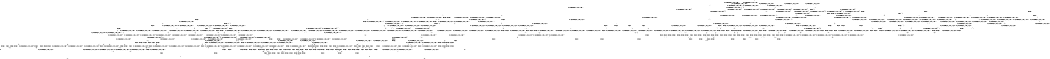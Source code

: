 digraph BCG {
size = "7, 10.5";
center = TRUE;
node [shape = circle];
0 [peripheries = 2];
0 -> 1 [label = "EX !0 !ATOMIC_EXCH_BRANCH (1, +1, TRUE, +1, 1, FALSE) !{}"];
0 -> 2 [label = "EX !2 !ATOMIC_EXCH_BRANCH (1, +0, TRUE, +0, 1, TRUE) !{}"];
0 -> 3 [label = "EX !1 !ATOMIC_EXCH_BRANCH (1, +1, TRUE, +0, 3, TRUE) !{}"];
0 -> 4 [label = "EX !0 !ATOMIC_EXCH_BRANCH (1, +1, TRUE, +1, 1, FALSE) !{}"];
0 -> 5 [label = "EX !2 !ATOMIC_EXCH_BRANCH (1, +0, TRUE, +0, 1, TRUE) !{}"];
0 -> 6 [label = "EX !1 !ATOMIC_EXCH_BRANCH (1, +1, TRUE, +0, 3, TRUE) !{}"];
1 -> 7 [label = "EX !2 !ATOMIC_EXCH_BRANCH (1, +0, TRUE, +0, 1, FALSE) !{}"];
2 -> 8 [label = "EX !0 !ATOMIC_EXCH_BRANCH (1, +1, TRUE, +1, 1, FALSE) !{}"];
3 -> 9 [label = "EX !0 !ATOMIC_EXCH_BRANCH (1, +1, TRUE, +1, 1, TRUE) !{}"];
4 -> 7 [label = "EX !2 !ATOMIC_EXCH_BRANCH (1, +0, TRUE, +0, 1, FALSE) !{}"];
4 -> 10 [label = "EX !1 !ATOMIC_EXCH_BRANCH (1, +1, TRUE, +0, 3, FALSE) !{}"];
4 -> 11 [label = "TERMINATE !0"];
4 -> 12 [label = "EX !2 !ATOMIC_EXCH_BRANCH (1, +0, TRUE, +0, 1, FALSE) !{}"];
4 -> 13 [label = "EX !1 !ATOMIC_EXCH_BRANCH (1, +1, TRUE, +0, 3, FALSE) !{}"];
4 -> 14 [label = "TERMINATE !0"];
5 -> 2 [label = "EX !2 !ATOMIC_EXCH_BRANCH (1, +0, TRUE, +0, 1, TRUE) !{}"];
5 -> 8 [label = "EX !0 !ATOMIC_EXCH_BRANCH (1, +1, TRUE, +1, 1, FALSE) !{}"];
5 -> 15 [label = "EX !1 !ATOMIC_EXCH_BRANCH (1, +1, TRUE, +0, 3, TRUE) !{}"];
5 -> 5 [label = "EX !2 !ATOMIC_EXCH_BRANCH (1, +0, TRUE, +0, 1, TRUE) !{}"];
5 -> 16 [label = "EX !0 !ATOMIC_EXCH_BRANCH (1, +1, TRUE, +1, 1, FALSE) !{}"];
5 -> 17 [label = "EX !1 !ATOMIC_EXCH_BRANCH (1, +1, TRUE, +0, 3, TRUE) !{}"];
6 -> 9 [label = "EX !0 !ATOMIC_EXCH_BRANCH (1, +1, TRUE, +1, 1, TRUE) !{}"];
6 -> 18 [label = "EX !2 !ATOMIC_EXCH_BRANCH (1, +0, TRUE, +0, 1, FALSE) !{}"];
6 -> 19 [label = "TERMINATE !1"];
6 -> 20 [label = "EX !0 !ATOMIC_EXCH_BRANCH (1, +1, TRUE, +1, 1, TRUE) !{}"];
6 -> 21 [label = "EX !2 !ATOMIC_EXCH_BRANCH (1, +0, TRUE, +0, 1, FALSE) !{}"];
6 -> 22 [label = "TERMINATE !1"];
7 -> 23 [label = "EX !1 !ATOMIC_EXCH_BRANCH (1, +1, TRUE, +0, 3, TRUE) !{}"];
8 -> 7 [label = "EX !2 !ATOMIC_EXCH_BRANCH (1, +0, TRUE, +0, 1, FALSE) !{}"];
9 -> 24 [label = "EX !2 !ATOMIC_EXCH_BRANCH (1, +0, TRUE, +0, 1, FALSE) !{}"];
10 -> 25 [label = "EX !1 !ATOMIC_EXCH_BRANCH (1, +0, TRUE, +1, 1, TRUE) !{}"];
11 -> 26 [label = "EX !2 !ATOMIC_EXCH_BRANCH (1, +0, TRUE, +0, 1, FALSE) !{}"];
12 -> 23 [label = "EX !1 !ATOMIC_EXCH_BRANCH (1, +1, TRUE, +0, 3, TRUE) !{}"];
12 -> 27 [label = "TERMINATE !0"];
12 -> 28 [label = "TERMINATE !2"];
12 -> 29 [label = "EX !1 !ATOMIC_EXCH_BRANCH (1, +1, TRUE, +0, 3, TRUE) !{}"];
12 -> 30 [label = "TERMINATE !0"];
12 -> 31 [label = "TERMINATE !2"];
13 -> 25 [label = "EX !1 !ATOMIC_EXCH_BRANCH (1, +0, TRUE, +1, 1, TRUE) !{}"];
13 -> 32 [label = "EX !2 !ATOMIC_EXCH_BRANCH (1, +0, TRUE, +0, 1, FALSE) !{}"];
13 -> 33 [label = "TERMINATE !0"];
13 -> 34 [label = "EX !1 !ATOMIC_EXCH_BRANCH (1, +0, TRUE, +1, 1, TRUE) !{}"];
13 -> 35 [label = "EX !2 !ATOMIC_EXCH_BRANCH (1, +0, TRUE, +0, 1, FALSE) !{}"];
13 -> 36 [label = "TERMINATE !0"];
14 -> 26 [label = "EX !2 !ATOMIC_EXCH_BRANCH (1, +0, TRUE, +0, 1, FALSE) !{}"];
14 -> 37 [label = "EX !1 !ATOMIC_EXCH_BRANCH (1, +1, TRUE, +0, 3, FALSE) !{}"];
14 -> 38 [label = "EX !2 !ATOMIC_EXCH_BRANCH (1, +0, TRUE, +0, 1, FALSE) !{}"];
14 -> 39 [label = "EX !1 !ATOMIC_EXCH_BRANCH (1, +1, TRUE, +0, 3, FALSE) !{}"];
15 -> 18 [label = "EX !2 !ATOMIC_EXCH_BRANCH (1, +0, TRUE, +0, 1, FALSE) !{}"];
16 -> 7 [label = "EX !2 !ATOMIC_EXCH_BRANCH (1, +0, TRUE, +0, 1, FALSE) !{}"];
16 -> 40 [label = "EX !1 !ATOMIC_EXCH_BRANCH (1, +1, TRUE, +0, 3, FALSE) !{}"];
16 -> 41 [label = "TERMINATE !0"];
16 -> 12 [label = "EX !2 !ATOMIC_EXCH_BRANCH (1, +0, TRUE, +0, 1, FALSE) !{}"];
16 -> 42 [label = "EX !1 !ATOMIC_EXCH_BRANCH (1, +1, TRUE, +0, 3, FALSE) !{}"];
16 -> 43 [label = "TERMINATE !0"];
17 -> 18 [label = "EX !2 !ATOMIC_EXCH_BRANCH (1, +0, TRUE, +0, 1, FALSE) !{}"];
17 -> 44 [label = "EX !0 !ATOMIC_EXCH_BRANCH (1, +1, TRUE, +1, 1, TRUE) !{}"];
17 -> 45 [label = "TERMINATE !1"];
17 -> 21 [label = "EX !2 !ATOMIC_EXCH_BRANCH (1, +0, TRUE, +0, 1, FALSE) !{}"];
17 -> 46 [label = "EX !0 !ATOMIC_EXCH_BRANCH (1, +1, TRUE, +1, 1, TRUE) !{}"];
17 -> 47 [label = "TERMINATE !1"];
18 -> 23 [label = "EX !0 !ATOMIC_EXCH_BRANCH (1, +1, TRUE, +1, 1, FALSE) !{}"];
19 -> 48 [label = "EX !0 !ATOMIC_EXCH_BRANCH (1, +1, TRUE, +1, 1, TRUE) !{}"];
20 -> 9 [label = "EX !0 !ATOMIC_EXCH_BRANCH (1, +1, TRUE, +1, 1, TRUE) !{}"];
20 -> 24 [label = "EX !2 !ATOMIC_EXCH_BRANCH (1, +0, TRUE, +0, 1, FALSE) !{}"];
20 -> 49 [label = "TERMINATE !1"];
20 -> 20 [label = "EX !0 !ATOMIC_EXCH_BRANCH (1, +1, TRUE, +1, 1, TRUE) !{}"];
20 -> 50 [label = "EX !2 !ATOMIC_EXCH_BRANCH (1, +0, TRUE, +0, 1, FALSE) !{}"];
20 -> 51 [label = "TERMINATE !1"];
21 -> 23 [label = "EX !0 !ATOMIC_EXCH_BRANCH (1, +1, TRUE, +1, 1, FALSE) !{}"];
21 -> 52 [label = "TERMINATE !2"];
21 -> 53 [label = "TERMINATE !1"];
21 -> 29 [label = "EX !0 !ATOMIC_EXCH_BRANCH (1, +1, TRUE, +1, 1, FALSE) !{}"];
21 -> 54 [label = "TERMINATE !2"];
21 -> 55 [label = "TERMINATE !1"];
22 -> 48 [label = "EX !0 !ATOMIC_EXCH_BRANCH (1, +1, TRUE, +1, 1, TRUE) !{}"];
22 -> 56 [label = "EX !2 !ATOMIC_EXCH_BRANCH (1, +0, TRUE, +0, 1, FALSE) !{}"];
22 -> 57 [label = "EX !0 !ATOMIC_EXCH_BRANCH (1, +1, TRUE, +1, 1, TRUE) !{}"];
22 -> 58 [label = "EX !2 !ATOMIC_EXCH_BRANCH (1, +0, TRUE, +0, 1, FALSE) !{}"];
23 -> 59 [label = "TERMINATE !0"];
24 -> 23 [label = "EX !0 !ATOMIC_EXCH_BRANCH (1, +1, TRUE, +1, 1, FALSE) !{}"];
25 -> 60 [label = "EX !1 !ATOMIC_EXCH_BRANCH (1, +1, TRUE, +0, 3, TRUE) !{}"];
26 -> 61 [label = "EX !1 !ATOMIC_EXCH_BRANCH (1, +1, TRUE, +0, 3, TRUE) !{}"];
27 -> 61 [label = "EX !1 !ATOMIC_EXCH_BRANCH (1, +1, TRUE, +0, 3, TRUE) !{}"];
28 -> 62 [label = "EX !1 !ATOMIC_EXCH_BRANCH (1, +1, TRUE, +0, 3, TRUE) !{}"];
29 -> 59 [label = "TERMINATE !0"];
29 -> 63 [label = "TERMINATE !2"];
29 -> 64 [label = "TERMINATE !1"];
29 -> 65 [label = "TERMINATE !0"];
29 -> 66 [label = "TERMINATE !2"];
29 -> 67 [label = "TERMINATE !1"];
30 -> 61 [label = "EX !1 !ATOMIC_EXCH_BRANCH (1, +1, TRUE, +0, 3, TRUE) !{}"];
30 -> 68 [label = "TERMINATE !2"];
30 -> 69 [label = "EX !1 !ATOMIC_EXCH_BRANCH (1, +1, TRUE, +0, 3, TRUE) !{}"];
30 -> 70 [label = "TERMINATE !2"];
31 -> 62 [label = "EX !1 !ATOMIC_EXCH_BRANCH (1, +1, TRUE, +0, 3, TRUE) !{}"];
31 -> 68 [label = "TERMINATE !0"];
31 -> 71 [label = "EX !1 !ATOMIC_EXCH_BRANCH (1, +1, TRUE, +0, 3, TRUE) !{}"];
31 -> 70 [label = "TERMINATE !0"];
32 -> 72 [label = "EX !1 !ATOMIC_EXCH_BRANCH (1, +0, TRUE, +1, 1, FALSE) !{}"];
33 -> 73 [label = "EX !2 !ATOMIC_EXCH_BRANCH (1, +0, TRUE, +0, 1, FALSE) !{}"];
34 -> 60 [label = "EX !1 !ATOMIC_EXCH_BRANCH (1, +1, TRUE, +0, 3, TRUE) !{}"];
34 -> 74 [label = "EX !2 !ATOMIC_EXCH_BRANCH (1, +0, TRUE, +0, 1, TRUE) !{}"];
34 -> 75 [label = "TERMINATE !0"];
34 -> 76 [label = "EX !1 !ATOMIC_EXCH_BRANCH (1, +1, TRUE, +0, 3, TRUE) !{}"];
34 -> 77 [label = "EX !2 !ATOMIC_EXCH_BRANCH (1, +0, TRUE, +0, 1, TRUE) !{}"];
34 -> 78 [label = "TERMINATE !0"];
35 -> 72 [label = "EX !1 !ATOMIC_EXCH_BRANCH (1, +0, TRUE, +1, 1, FALSE) !{}"];
35 -> 79 [label = "TERMINATE !0"];
35 -> 80 [label = "TERMINATE !2"];
35 -> 81 [label = "EX !1 !ATOMIC_EXCH_BRANCH (1, +0, TRUE, +1, 1, FALSE) !{}"];
35 -> 82 [label = "TERMINATE !0"];
35 -> 83 [label = "TERMINATE !2"];
36 -> 73 [label = "EX !2 !ATOMIC_EXCH_BRANCH (1, +0, TRUE, +0, 1, FALSE) !{}"];
36 -> 84 [label = "EX !1 !ATOMIC_EXCH_BRANCH (1, +0, TRUE, +1, 1, TRUE) !{}"];
36 -> 85 [label = "EX !2 !ATOMIC_EXCH_BRANCH (1, +0, TRUE, +0, 1, FALSE) !{}"];
36 -> 86 [label = "EX !1 !ATOMIC_EXCH_BRANCH (1, +0, TRUE, +1, 1, TRUE) !{}"];
37 -> 84 [label = "EX !1 !ATOMIC_EXCH_BRANCH (1, +0, TRUE, +1, 1, TRUE) !{}"];
38 -> 61 [label = "EX !1 !ATOMIC_EXCH_BRANCH (1, +1, TRUE, +0, 3, TRUE) !{}"];
38 -> 68 [label = "TERMINATE !2"];
38 -> 69 [label = "EX !1 !ATOMIC_EXCH_BRANCH (1, +1, TRUE, +0, 3, TRUE) !{}"];
38 -> 70 [label = "TERMINATE !2"];
39 -> 84 [label = "EX !1 !ATOMIC_EXCH_BRANCH (1, +0, TRUE, +1, 1, TRUE) !{}"];
39 -> 73 [label = "EX !2 !ATOMIC_EXCH_BRANCH (1, +0, TRUE, +0, 1, FALSE) !{}"];
39 -> 86 [label = "EX !1 !ATOMIC_EXCH_BRANCH (1, +0, TRUE, +1, 1, TRUE) !{}"];
39 -> 85 [label = "EX !2 !ATOMIC_EXCH_BRANCH (1, +0, TRUE, +0, 1, FALSE) !{}"];
40 -> 87 [label = "EX !1 !ATOMIC_EXCH_BRANCH (1, +0, TRUE, +1, 1, TRUE) !{}"];
41 -> 88 [label = "EX !1 !ATOMIC_EXCH_BRANCH (1, +1, TRUE, +0, 3, FALSE) !{}"];
42 -> 87 [label = "EX !1 !ATOMIC_EXCH_BRANCH (1, +0, TRUE, +1, 1, TRUE) !{}"];
42 -> 32 [label = "EX !2 !ATOMIC_EXCH_BRANCH (1, +0, TRUE, +0, 1, FALSE) !{}"];
42 -> 89 [label = "TERMINATE !0"];
42 -> 90 [label = "EX !1 !ATOMIC_EXCH_BRANCH (1, +0, TRUE, +1, 1, TRUE) !{}"];
42 -> 35 [label = "EX !2 !ATOMIC_EXCH_BRANCH (1, +0, TRUE, +0, 1, FALSE) !{}"];
42 -> 91 [label = "TERMINATE !0"];
43 -> 88 [label = "EX !1 !ATOMIC_EXCH_BRANCH (1, +1, TRUE, +0, 3, FALSE) !{}"];
43 -> 26 [label = "EX !2 !ATOMIC_EXCH_BRANCH (1, +0, TRUE, +0, 1, FALSE) !{}"];
43 -> 92 [label = "EX !1 !ATOMIC_EXCH_BRANCH (1, +1, TRUE, +0, 3, FALSE) !{}"];
43 -> 38 [label = "EX !2 !ATOMIC_EXCH_BRANCH (1, +0, TRUE, +0, 1, FALSE) !{}"];
44 -> 24 [label = "EX !2 !ATOMIC_EXCH_BRANCH (1, +0, TRUE, +0, 1, FALSE) !{}"];
45 -> 93 [label = "EX !0 !ATOMIC_EXCH_BRANCH (1, +1, TRUE, +1, 1, TRUE) !{}"];
46 -> 44 [label = "EX !0 !ATOMIC_EXCH_BRANCH (1, +1, TRUE, +1, 1, TRUE) !{}"];
46 -> 24 [label = "EX !2 !ATOMIC_EXCH_BRANCH (1, +0, TRUE, +0, 1, FALSE) !{}"];
46 -> 94 [label = "TERMINATE !1"];
46 -> 46 [label = "EX !0 !ATOMIC_EXCH_BRANCH (1, +1, TRUE, +1, 1, TRUE) !{}"];
46 -> 50 [label = "EX !2 !ATOMIC_EXCH_BRANCH (1, +0, TRUE, +0, 1, FALSE) !{}"];
46 -> 95 [label = "TERMINATE !1"];
47 -> 93 [label = "EX !0 !ATOMIC_EXCH_BRANCH (1, +1, TRUE, +1, 1, TRUE) !{}"];
47 -> 56 [label = "EX !2 !ATOMIC_EXCH_BRANCH (1, +0, TRUE, +0, 1, FALSE) !{}"];
47 -> 96 [label = "EX !0 !ATOMIC_EXCH_BRANCH (1, +1, TRUE, +1, 1, TRUE) !{}"];
47 -> 58 [label = "EX !2 !ATOMIC_EXCH_BRANCH (1, +0, TRUE, +0, 1, FALSE) !{}"];
48 -> 97 [label = "EX !2 !ATOMIC_EXCH_BRANCH (1, +0, TRUE, +0, 1, FALSE) !{}"];
49 -> 97 [label = "EX !2 !ATOMIC_EXCH_BRANCH (1, +0, TRUE, +0, 1, FALSE) !{}"];
50 -> 23 [label = "EX !0 !ATOMIC_EXCH_BRANCH (1, +1, TRUE, +1, 1, FALSE) !{}"];
50 -> 98 [label = "TERMINATE !2"];
50 -> 99 [label = "TERMINATE !1"];
50 -> 29 [label = "EX !0 !ATOMIC_EXCH_BRANCH (1, +1, TRUE, +1, 1, FALSE) !{}"];
50 -> 100 [label = "TERMINATE !2"];
50 -> 101 [label = "TERMINATE !1"];
51 -> 97 [label = "EX !2 !ATOMIC_EXCH_BRANCH (1, +0, TRUE, +0, 1, FALSE) !{}"];
51 -> 48 [label = "EX !0 !ATOMIC_EXCH_BRANCH (1, +1, TRUE, +1, 1, TRUE) !{}"];
51 -> 102 [label = "EX !2 !ATOMIC_EXCH_BRANCH (1, +0, TRUE, +0, 1, FALSE) !{}"];
51 -> 57 [label = "EX !0 !ATOMIC_EXCH_BRANCH (1, +1, TRUE, +1, 1, TRUE) !{}"];
52 -> 62 [label = "EX !0 !ATOMIC_EXCH_BRANCH (1, +1, TRUE, +1, 1, FALSE) !{}"];
53 -> 103 [label = "EX !0 !ATOMIC_EXCH_BRANCH (1, +1, TRUE, +1, 1, FALSE) !{}"];
54 -> 62 [label = "EX !0 !ATOMIC_EXCH_BRANCH (1, +1, TRUE, +1, 1, FALSE) !{}"];
54 -> 104 [label = "TERMINATE !1"];
54 -> 71 [label = "EX !0 !ATOMIC_EXCH_BRANCH (1, +1, TRUE, +1, 1, FALSE) !{}"];
54 -> 105 [label = "TERMINATE !1"];
55 -> 103 [label = "EX !0 !ATOMIC_EXCH_BRANCH (1, +1, TRUE, +1, 1, FALSE) !{}"];
55 -> 104 [label = "TERMINATE !2"];
55 -> 106 [label = "EX !0 !ATOMIC_EXCH_BRANCH (1, +1, TRUE, +1, 1, FALSE) !{}"];
55 -> 105 [label = "TERMINATE !2"];
56 -> 103 [label = "EX !0 !ATOMIC_EXCH_BRANCH (1, +1, TRUE, +1, 1, FALSE) !{}"];
57 -> 48 [label = "EX !0 !ATOMIC_EXCH_BRANCH (1, +1, TRUE, +1, 1, TRUE) !{}"];
57 -> 97 [label = "EX !2 !ATOMIC_EXCH_BRANCH (1, +0, TRUE, +0, 1, FALSE) !{}"];
57 -> 57 [label = "EX !0 !ATOMIC_EXCH_BRANCH (1, +1, TRUE, +1, 1, TRUE) !{}"];
57 -> 102 [label = "EX !2 !ATOMIC_EXCH_BRANCH (1, +0, TRUE, +0, 1, FALSE) !{}"];
58 -> 103 [label = "EX !0 !ATOMIC_EXCH_BRANCH (1, +1, TRUE, +1, 1, FALSE) !{}"];
58 -> 104 [label = "TERMINATE !2"];
58 -> 106 [label = "EX !0 !ATOMIC_EXCH_BRANCH (1, +1, TRUE, +1, 1, FALSE) !{}"];
58 -> 105 [label = "TERMINATE !2"];
59 -> 107 [label = "TERMINATE !2"];
60 -> 108 [label = "EX !2 !ATOMIC_EXCH_BRANCH (1, +0, TRUE, +0, 1, FALSE) !{}"];
61 -> 107 [label = "TERMINATE !2"];
62 -> 107 [label = "TERMINATE !0"];
63 -> 107 [label = "TERMINATE !0"];
64 -> 109 [label = "TERMINATE !0"];
65 -> 107 [label = "TERMINATE !2"];
65 -> 109 [label = "TERMINATE !1"];
65 -> 110 [label = "TERMINATE !2"];
65 -> 111 [label = "TERMINATE !1"];
66 -> 107 [label = "TERMINATE !0"];
66 -> 112 [label = "TERMINATE !1"];
66 -> 110 [label = "TERMINATE !0"];
66 -> 113 [label = "TERMINATE !1"];
67 -> 109 [label = "TERMINATE !0"];
67 -> 112 [label = "TERMINATE !2"];
67 -> 111 [label = "TERMINATE !0"];
67 -> 113 [label = "TERMINATE !2"];
68 -> 114 [label = "EX !1 !ATOMIC_EXCH_BRANCH (1, +1, TRUE, +0, 3, TRUE) !{}"];
69 -> 107 [label = "TERMINATE !2"];
69 -> 109 [label = "TERMINATE !1"];
69 -> 110 [label = "TERMINATE !2"];
69 -> 111 [label = "TERMINATE !1"];
70 -> 114 [label = "EX !1 !ATOMIC_EXCH_BRANCH (1, +1, TRUE, +0, 3, TRUE) !{}"];
70 -> 115 [label = "EX !1 !ATOMIC_EXCH_BRANCH (1, +1, TRUE, +0, 3, TRUE) !{}"];
71 -> 107 [label = "TERMINATE !0"];
71 -> 112 [label = "TERMINATE !1"];
71 -> 110 [label = "TERMINATE !0"];
71 -> 113 [label = "TERMINATE !1"];
72 -> 116 [label = "TERMINATE !0"];
73 -> 117 [label = "EX !1 !ATOMIC_EXCH_BRANCH (1, +0, TRUE, +1, 1, FALSE) !{}"];
74 -> 118 [label = "EX !1 !ATOMIC_EXCH_BRANCH (1, +1, TRUE, +0, 3, TRUE) !{}"];
75 -> 119 [label = "EX !2 !ATOMIC_EXCH_BRANCH (1, +0, TRUE, +0, 1, TRUE) !{}"];
76 -> 108 [label = "EX !2 !ATOMIC_EXCH_BRANCH (1, +0, TRUE, +0, 1, FALSE) !{}"];
76 -> 120 [label = "TERMINATE !0"];
76 -> 121 [label = "TERMINATE !1"];
76 -> 122 [label = "EX !2 !ATOMIC_EXCH_BRANCH (1, +0, TRUE, +0, 1, FALSE) !{}"];
76 -> 123 [label = "TERMINATE !0"];
76 -> 124 [label = "TERMINATE !1"];
77 -> 118 [label = "EX !1 !ATOMIC_EXCH_BRANCH (1, +1, TRUE, +0, 3, TRUE) !{}"];
77 -> 74 [label = "EX !2 !ATOMIC_EXCH_BRANCH (1, +0, TRUE, +0, 1, TRUE) !{}"];
77 -> 125 [label = "TERMINATE !0"];
77 -> 126 [label = "EX !1 !ATOMIC_EXCH_BRANCH (1, +1, TRUE, +0, 3, TRUE) !{}"];
77 -> 77 [label = "EX !2 !ATOMIC_EXCH_BRANCH (1, +0, TRUE, +0, 1, TRUE) !{}"];
77 -> 127 [label = "TERMINATE !0"];
78 -> 119 [label = "EX !2 !ATOMIC_EXCH_BRANCH (1, +0, TRUE, +0, 1, TRUE) !{}"];
78 -> 128 [label = "EX !1 !ATOMIC_EXCH_BRANCH (1, +1, TRUE, +0, 3, TRUE) !{}"];
78 -> 129 [label = "EX !2 !ATOMIC_EXCH_BRANCH (1, +0, TRUE, +0, 1, TRUE) !{}"];
78 -> 130 [label = "EX !1 !ATOMIC_EXCH_BRANCH (1, +1, TRUE, +0, 3, TRUE) !{}"];
79 -> 131 [label = "TERMINATE !2"];
80 -> 131 [label = "TERMINATE !0"];
81 -> 116 [label = "TERMINATE !0"];
81 -> 132 [label = "TERMINATE !2"];
81 -> 133 [label = "TERMINATE !1"];
81 -> 134 [label = "TERMINATE !0"];
81 -> 135 [label = "TERMINATE !2"];
81 -> 136 [label = "TERMINATE !1"];
82 -> 131 [label = "TERMINATE !2"];
82 -> 117 [label = "EX !1 !ATOMIC_EXCH_BRANCH (1, +0, TRUE, +1, 1, FALSE) !{}"];
82 -> 137 [label = "TERMINATE !2"];
82 -> 138 [label = "EX !1 !ATOMIC_EXCH_BRANCH (1, +0, TRUE, +1, 1, FALSE) !{}"];
83 -> 131 [label = "TERMINATE !0"];
83 -> 139 [label = "EX !1 !ATOMIC_EXCH_BRANCH (1, +0, TRUE, +1, 1, FALSE) !{}"];
83 -> 137 [label = "TERMINATE !0"];
83 -> 140 [label = "EX !1 !ATOMIC_EXCH_BRANCH (1, +0, TRUE, +1, 1, FALSE) !{}"];
84 -> 128 [label = "EX !1 !ATOMIC_EXCH_BRANCH (1, +1, TRUE, +0, 3, TRUE) !{}"];
85 -> 117 [label = "EX !1 !ATOMIC_EXCH_BRANCH (1, +0, TRUE, +1, 1, FALSE) !{}"];
85 -> 131 [label = "TERMINATE !2"];
85 -> 138 [label = "EX !1 !ATOMIC_EXCH_BRANCH (1, +0, TRUE, +1, 1, FALSE) !{}"];
85 -> 137 [label = "TERMINATE !2"];
86 -> 128 [label = "EX !1 !ATOMIC_EXCH_BRANCH (1, +1, TRUE, +0, 3, TRUE) !{}"];
86 -> 119 [label = "EX !2 !ATOMIC_EXCH_BRANCH (1, +0, TRUE, +0, 1, TRUE) !{}"];
86 -> 130 [label = "EX !1 !ATOMIC_EXCH_BRANCH (1, +1, TRUE, +0, 3, TRUE) !{}"];
86 -> 129 [label = "EX !2 !ATOMIC_EXCH_BRANCH (1, +0, TRUE, +0, 1, TRUE) !{}"];
87 -> 118 [label = "EX !1 !ATOMIC_EXCH_BRANCH (1, +1, TRUE, +0, 3, TRUE) !{}"];
88 -> 141 [label = "EX !1 !ATOMIC_EXCH_BRANCH (1, +0, TRUE, +1, 1, TRUE) !{}"];
89 -> 141 [label = "EX !1 !ATOMIC_EXCH_BRANCH (1, +0, TRUE, +1, 1, TRUE) !{}"];
90 -> 118 [label = "EX !1 !ATOMIC_EXCH_BRANCH (1, +1, TRUE, +0, 3, TRUE) !{}"];
90 -> 74 [label = "EX !2 !ATOMIC_EXCH_BRANCH (1, +0, TRUE, +0, 1, TRUE) !{}"];
90 -> 125 [label = "TERMINATE !0"];
90 -> 126 [label = "EX !1 !ATOMIC_EXCH_BRANCH (1, +1, TRUE, +0, 3, TRUE) !{}"];
90 -> 77 [label = "EX !2 !ATOMIC_EXCH_BRANCH (1, +0, TRUE, +0, 1, TRUE) !{}"];
90 -> 127 [label = "TERMINATE !0"];
91 -> 141 [label = "EX !1 !ATOMIC_EXCH_BRANCH (1, +0, TRUE, +1, 1, TRUE) !{}"];
91 -> 73 [label = "EX !2 !ATOMIC_EXCH_BRANCH (1, +0, TRUE, +0, 1, FALSE) !{}"];
91 -> 142 [label = "EX !1 !ATOMIC_EXCH_BRANCH (1, +0, TRUE, +1, 1, TRUE) !{}"];
91 -> 85 [label = "EX !2 !ATOMIC_EXCH_BRANCH (1, +0, TRUE, +0, 1, FALSE) !{}"];
92 -> 141 [label = "EX !1 !ATOMIC_EXCH_BRANCH (1, +0, TRUE, +1, 1, TRUE) !{}"];
92 -> 73 [label = "EX !2 !ATOMIC_EXCH_BRANCH (1, +0, TRUE, +0, 1, FALSE) !{}"];
92 -> 142 [label = "EX !1 !ATOMIC_EXCH_BRANCH (1, +0, TRUE, +1, 1, TRUE) !{}"];
92 -> 85 [label = "EX !2 !ATOMIC_EXCH_BRANCH (1, +0, TRUE, +0, 1, FALSE) !{}"];
93 -> 97 [label = "EX !2 !ATOMIC_EXCH_BRANCH (1, +0, TRUE, +0, 1, FALSE) !{}"];
94 -> 93 [label = "EX !0 !ATOMIC_EXCH_BRANCH (1, +1, TRUE, +1, 1, TRUE) !{}"];
95 -> 93 [label = "EX !0 !ATOMIC_EXCH_BRANCH (1, +1, TRUE, +1, 1, TRUE) !{}"];
95 -> 97 [label = "EX !2 !ATOMIC_EXCH_BRANCH (1, +0, TRUE, +0, 1, FALSE) !{}"];
95 -> 96 [label = "EX !0 !ATOMIC_EXCH_BRANCH (1, +1, TRUE, +1, 1, TRUE) !{}"];
95 -> 102 [label = "EX !2 !ATOMIC_EXCH_BRANCH (1, +0, TRUE, +0, 1, FALSE) !{}"];
96 -> 93 [label = "EX !0 !ATOMIC_EXCH_BRANCH (1, +1, TRUE, +1, 1, TRUE) !{}"];
96 -> 97 [label = "EX !2 !ATOMIC_EXCH_BRANCH (1, +0, TRUE, +0, 1, FALSE) !{}"];
96 -> 96 [label = "EX !0 !ATOMIC_EXCH_BRANCH (1, +1, TRUE, +1, 1, TRUE) !{}"];
96 -> 102 [label = "EX !2 !ATOMIC_EXCH_BRANCH (1, +0, TRUE, +0, 1, FALSE) !{}"];
97 -> 103 [label = "EX !0 !ATOMIC_EXCH_BRANCH (1, +1, TRUE, +1, 1, FALSE) !{}"];
98 -> 143 [label = "TERMINATE !1"];
99 -> 143 [label = "TERMINATE !2"];
100 -> 143 [label = "TERMINATE !1"];
100 -> 62 [label = "EX !0 !ATOMIC_EXCH_BRANCH (1, +1, TRUE, +1, 1, FALSE) !{}"];
100 -> 144 [label = "TERMINATE !1"];
100 -> 71 [label = "EX !0 !ATOMIC_EXCH_BRANCH (1, +1, TRUE, +1, 1, FALSE) !{}"];
101 -> 143 [label = "TERMINATE !2"];
101 -> 103 [label = "EX !0 !ATOMIC_EXCH_BRANCH (1, +1, TRUE, +1, 1, FALSE) !{}"];
101 -> 144 [label = "TERMINATE !2"];
101 -> 106 [label = "EX !0 !ATOMIC_EXCH_BRANCH (1, +1, TRUE, +1, 1, FALSE) !{}"];
102 -> 103 [label = "EX !0 !ATOMIC_EXCH_BRANCH (1, +1, TRUE, +1, 1, FALSE) !{}"];
102 -> 143 [label = "TERMINATE !2"];
102 -> 106 [label = "EX !0 !ATOMIC_EXCH_BRANCH (1, +1, TRUE, +1, 1, FALSE) !{}"];
102 -> 144 [label = "TERMINATE !2"];
103 -> 109 [label = "TERMINATE !0"];
104 -> 145 [label = "EX !0 !ATOMIC_EXCH_BRANCH (1, +1, TRUE, +1, 1, FALSE) !{}"];
105 -> 145 [label = "EX !0 !ATOMIC_EXCH_BRANCH (1, +1, TRUE, +1, 1, FALSE) !{}"];
105 -> 146 [label = "EX !0 !ATOMIC_EXCH_BRANCH (1, +1, TRUE, +1, 1, FALSE) !{}"];
106 -> 109 [label = "TERMINATE !0"];
106 -> 112 [label = "TERMINATE !2"];
106 -> 111 [label = "TERMINATE !0"];
106 -> 113 [label = "TERMINATE !2"];
107 -> 147 [label = "TERMINATE !1"];
108 -> 116 [label = "TERMINATE !0"];
109 -> 147 [label = "TERMINATE !2"];
110 -> 147 [label = "TERMINATE !1"];
110 -> 148 [label = "TERMINATE !1"];
111 -> 147 [label = "TERMINATE !2"];
111 -> 148 [label = "TERMINATE !2"];
112 -> 147 [label = "TERMINATE !0"];
113 -> 147 [label = "TERMINATE !0"];
113 -> 148 [label = "TERMINATE !0"];
114 -> 147 [label = "TERMINATE !1"];
115 -> 147 [label = "TERMINATE !1"];
115 -> 148 [label = "TERMINATE !1"];
116 -> 149 [label = "TERMINATE !2"];
117 -> 149 [label = "TERMINATE !2"];
118 -> 108 [label = "EX !2 !ATOMIC_EXCH_BRANCH (1, +0, TRUE, +0, 1, FALSE) !{}"];
119 -> 150 [label = "EX !1 !ATOMIC_EXCH_BRANCH (1, +1, TRUE, +0, 3, TRUE) !{}"];
120 -> 151 [label = "EX !2 !ATOMIC_EXCH_BRANCH (1, +0, TRUE, +0, 1, FALSE) !{}"];
121 -> 152 [label = "EX !2 !ATOMIC_EXCH_BRANCH (1, +0, TRUE, +0, 1, FALSE) !{}"];
122 -> 116 [label = "TERMINATE !0"];
122 -> 132 [label = "TERMINATE !2"];
122 -> 133 [label = "TERMINATE !1"];
122 -> 134 [label = "TERMINATE !0"];
122 -> 135 [label = "TERMINATE !2"];
122 -> 136 [label = "TERMINATE !1"];
123 -> 151 [label = "EX !2 !ATOMIC_EXCH_BRANCH (1, +0, TRUE, +0, 1, FALSE) !{}"];
123 -> 153 [label = "TERMINATE !1"];
123 -> 154 [label = "EX !2 !ATOMIC_EXCH_BRANCH (1, +0, TRUE, +0, 1, FALSE) !{}"];
123 -> 155 [label = "TERMINATE !1"];
124 -> 152 [label = "EX !2 !ATOMIC_EXCH_BRANCH (1, +0, TRUE, +0, 1, FALSE) !{}"];
124 -> 153 [label = "TERMINATE !0"];
124 -> 156 [label = "EX !2 !ATOMIC_EXCH_BRANCH (1, +0, TRUE, +0, 1, FALSE) !{}"];
124 -> 155 [label = "TERMINATE !0"];
125 -> 150 [label = "EX !1 !ATOMIC_EXCH_BRANCH (1, +1, TRUE, +0, 3, TRUE) !{}"];
126 -> 108 [label = "EX !2 !ATOMIC_EXCH_BRANCH (1, +0, TRUE, +0, 1, FALSE) !{}"];
126 -> 157 [label = "TERMINATE !0"];
126 -> 158 [label = "TERMINATE !1"];
126 -> 122 [label = "EX !2 !ATOMIC_EXCH_BRANCH (1, +0, TRUE, +0, 1, FALSE) !{}"];
126 -> 159 [label = "TERMINATE !0"];
126 -> 160 [label = "TERMINATE !1"];
127 -> 150 [label = "EX !1 !ATOMIC_EXCH_BRANCH (1, +1, TRUE, +0, 3, TRUE) !{}"];
127 -> 119 [label = "EX !2 !ATOMIC_EXCH_BRANCH (1, +0, TRUE, +0, 1, TRUE) !{}"];
127 -> 161 [label = "EX !1 !ATOMIC_EXCH_BRANCH (1, +1, TRUE, +0, 3, TRUE) !{}"];
127 -> 129 [label = "EX !2 !ATOMIC_EXCH_BRANCH (1, +0, TRUE, +0, 1, TRUE) !{}"];
128 -> 151 [label = "EX !2 !ATOMIC_EXCH_BRANCH (1, +0, TRUE, +0, 1, FALSE) !{}"];
129 -> 150 [label = "EX !1 !ATOMIC_EXCH_BRANCH (1, +1, TRUE, +0, 3, TRUE) !{}"];
129 -> 119 [label = "EX !2 !ATOMIC_EXCH_BRANCH (1, +0, TRUE, +0, 1, TRUE) !{}"];
129 -> 161 [label = "EX !1 !ATOMIC_EXCH_BRANCH (1, +1, TRUE, +0, 3, TRUE) !{}"];
129 -> 129 [label = "EX !2 !ATOMIC_EXCH_BRANCH (1, +0, TRUE, +0, 1, TRUE) !{}"];
130 -> 151 [label = "EX !2 !ATOMIC_EXCH_BRANCH (1, +0, TRUE, +0, 1, FALSE) !{}"];
130 -> 153 [label = "TERMINATE !1"];
130 -> 154 [label = "EX !2 !ATOMIC_EXCH_BRANCH (1, +0, TRUE, +0, 1, FALSE) !{}"];
130 -> 155 [label = "TERMINATE !1"];
131 -> 162 [label = "EX !1 !ATOMIC_EXCH_BRANCH (1, +0, TRUE, +1, 1, FALSE) !{}"];
132 -> 149 [label = "TERMINATE !0"];
133 -> 163 [label = "TERMINATE !0"];
134 -> 149 [label = "TERMINATE !2"];
134 -> 163 [label = "TERMINATE !1"];
134 -> 164 [label = "TERMINATE !2"];
134 -> 165 [label = "TERMINATE !1"];
135 -> 149 [label = "TERMINATE !0"];
135 -> 166 [label = "TERMINATE !1"];
135 -> 164 [label = "TERMINATE !0"];
135 -> 167 [label = "TERMINATE !1"];
136 -> 163 [label = "TERMINATE !0"];
136 -> 166 [label = "TERMINATE !2"];
136 -> 165 [label = "TERMINATE !0"];
136 -> 167 [label = "TERMINATE !2"];
137 -> 162 [label = "EX !1 !ATOMIC_EXCH_BRANCH (1, +0, TRUE, +1, 1, FALSE) !{}"];
137 -> 168 [label = "EX !1 !ATOMIC_EXCH_BRANCH (1, +0, TRUE, +1, 1, FALSE) !{}"];
138 -> 149 [label = "TERMINATE !2"];
138 -> 163 [label = "TERMINATE !1"];
138 -> 164 [label = "TERMINATE !2"];
138 -> 165 [label = "TERMINATE !1"];
139 -> 149 [label = "TERMINATE !0"];
140 -> 149 [label = "TERMINATE !0"];
140 -> 166 [label = "TERMINATE !1"];
140 -> 164 [label = "TERMINATE !0"];
140 -> 167 [label = "TERMINATE !1"];
141 -> 150 [label = "EX !1 !ATOMIC_EXCH_BRANCH (1, +1, TRUE, +0, 3, TRUE) !{}"];
142 -> 150 [label = "EX !1 !ATOMIC_EXCH_BRANCH (1, +1, TRUE, +0, 3, TRUE) !{}"];
142 -> 119 [label = "EX !2 !ATOMIC_EXCH_BRANCH (1, +0, TRUE, +0, 1, TRUE) !{}"];
142 -> 161 [label = "EX !1 !ATOMIC_EXCH_BRANCH (1, +1, TRUE, +0, 3, TRUE) !{}"];
142 -> 129 [label = "EX !2 !ATOMIC_EXCH_BRANCH (1, +0, TRUE, +0, 1, TRUE) !{}"];
143 -> 145 [label = "EX !0 !ATOMIC_EXCH_BRANCH (1, +1, TRUE, +1, 1, FALSE) !{}"];
144 -> 145 [label = "EX !0 !ATOMIC_EXCH_BRANCH (1, +1, TRUE, +1, 1, FALSE) !{}"];
144 -> 146 [label = "EX !0 !ATOMIC_EXCH_BRANCH (1, +1, TRUE, +1, 1, FALSE) !{}"];
145 -> 147 [label = "TERMINATE !0"];
146 -> 147 [label = "TERMINATE !0"];
146 -> 148 [label = "TERMINATE !0"];
147 -> 169 [label = "exit"];
148 -> 170 [label = "exit"];
149 -> 171 [label = "TERMINATE !1"];
150 -> 151 [label = "EX !2 !ATOMIC_EXCH_BRANCH (1, +0, TRUE, +0, 1, FALSE) !{}"];
151 -> 149 [label = "TERMINATE !2"];
152 -> 163 [label = "TERMINATE !0"];
153 -> 172 [label = "EX !2 !ATOMIC_EXCH_BRANCH (1, +0, TRUE, +0, 1, FALSE) !{}"];
154 -> 149 [label = "TERMINATE !2"];
154 -> 163 [label = "TERMINATE !1"];
154 -> 164 [label = "TERMINATE !2"];
154 -> 165 [label = "TERMINATE !1"];
155 -> 172 [label = "EX !2 !ATOMIC_EXCH_BRANCH (1, +0, TRUE, +0, 1, FALSE) !{}"];
155 -> 173 [label = "EX !2 !ATOMIC_EXCH_BRANCH (1, +0, TRUE, +0, 1, FALSE) !{}"];
156 -> 163 [label = "TERMINATE !0"];
156 -> 166 [label = "TERMINATE !2"];
156 -> 165 [label = "TERMINATE !0"];
156 -> 167 [label = "TERMINATE !2"];
157 -> 174 [label = "TERMINATE !1"];
158 -> 174 [label = "TERMINATE !0"];
159 -> 174 [label = "TERMINATE !1"];
159 -> 151 [label = "EX !2 !ATOMIC_EXCH_BRANCH (1, +0, TRUE, +0, 1, FALSE) !{}"];
159 -> 175 [label = "TERMINATE !1"];
159 -> 154 [label = "EX !2 !ATOMIC_EXCH_BRANCH (1, +0, TRUE, +0, 1, FALSE) !{}"];
160 -> 174 [label = "TERMINATE !0"];
160 -> 152 [label = "EX !2 !ATOMIC_EXCH_BRANCH (1, +0, TRUE, +0, 1, FALSE) !{}"];
160 -> 175 [label = "TERMINATE !0"];
160 -> 156 [label = "EX !2 !ATOMIC_EXCH_BRANCH (1, +0, TRUE, +0, 1, FALSE) !{}"];
161 -> 151 [label = "EX !2 !ATOMIC_EXCH_BRANCH (1, +0, TRUE, +0, 1, FALSE) !{}"];
161 -> 174 [label = "TERMINATE !1"];
161 -> 154 [label = "EX !2 !ATOMIC_EXCH_BRANCH (1, +0, TRUE, +0, 1, FALSE) !{}"];
161 -> 175 [label = "TERMINATE !1"];
162 -> 171 [label = "TERMINATE !1"];
163 -> 171 [label = "TERMINATE !2"];
164 -> 171 [label = "TERMINATE !1"];
164 -> 176 [label = "TERMINATE !1"];
165 -> 171 [label = "TERMINATE !2"];
165 -> 176 [label = "TERMINATE !2"];
166 -> 171 [label = "TERMINATE !0"];
167 -> 171 [label = "TERMINATE !0"];
167 -> 176 [label = "TERMINATE !0"];
168 -> 171 [label = "TERMINATE !1"];
168 -> 176 [label = "TERMINATE !1"];
171 -> 169 [label = "exit"];
172 -> 171 [label = "TERMINATE !2"];
173 -> 171 [label = "TERMINATE !2"];
173 -> 176 [label = "TERMINATE !2"];
174 -> 172 [label = "EX !2 !ATOMIC_EXCH_BRANCH (1, +0, TRUE, +0, 1, FALSE) !{}"];
175 -> 172 [label = "EX !2 !ATOMIC_EXCH_BRANCH (1, +0, TRUE, +0, 1, FALSE) !{}"];
175 -> 173 [label = "EX !2 !ATOMIC_EXCH_BRANCH (1, +0, TRUE, +0, 1, FALSE) !{}"];
176 -> 170 [label = "exit"];
}
